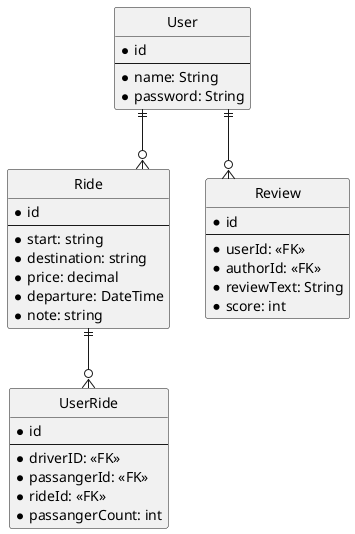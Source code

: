 @startuml erd

hide circle

skinparam linetype ortho

Entity User {
    * id
    --
    * name: String
    * password: String
}


Entity Ride {
  * id
  --
  * start: string
  * destination: string
  * price: decimal
  * departure: DateTime
  * note: string
}

Entity Review {
    * id
    ---
    * userId: <<FK>>
    * authorId: <<FK>>
    * reviewText: String
    * score: int
}

Entity UserRide {
    * id
    --
    * driverID: <<FK>>
    * passangerId: <<FK>>
    * rideId: <<FK>>
    * passangerCount: int
}


User ||--o{ Ride
User ||--o{ Review
Ride ||--o{ UserRide

@enduml